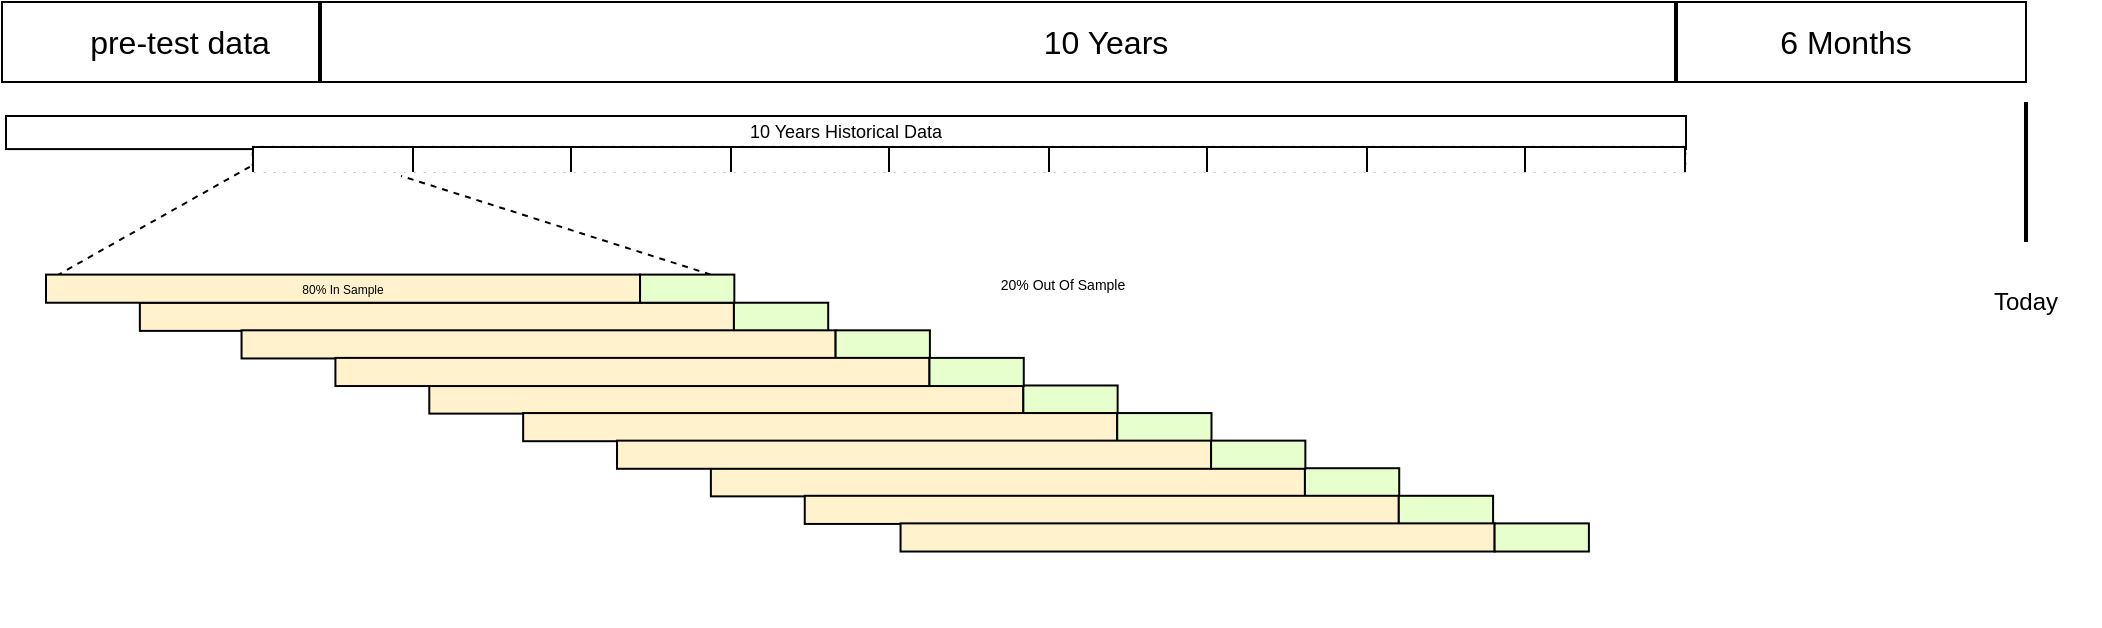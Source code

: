 <mxGraphModel dx="592" dy="561" grid="1" gridSize="10" guides="1" tooltips="1" connect="1" arrows="1" fold="1" page="1" pageScale="1" pageWidth="1100" pageHeight="850" background="#ffffff"><root><mxCell id="0"/><mxCell id="1" parent="0"/><mxCell id="307" value="" style="group" parent="1" vertex="1" connectable="0"><mxGeometry x="862" y="365" width="215" height="27" as="geometry"/></mxCell><mxCell id="305" value="" style="group" parent="307" vertex="1" connectable="0"><mxGeometry width="215" height="27" as="geometry"/></mxCell><mxCell id="303" value="" style="group" parent="305" vertex="1" connectable="0"><mxGeometry width="215" height="27" as="geometry"/></mxCell><mxCell id="311" value="" style="rounded=0;whiteSpace=wrap;html=1;" parent="1" vertex="1"><mxGeometry x="28" y="80" width="1012" height="40" as="geometry"/></mxCell><mxCell id="312" value="Today" style="text;html=1;strokeColor=none;fillColor=none;align=center;verticalAlign=middle;whiteSpace=wrap;rounded=0;" parent="1" vertex="1"><mxGeometry x="1020" y="220" width="40" height="20" as="geometry"/></mxCell><mxCell id="313" value="" style="line;strokeWidth=2;direction=south;html=1;" parent="1" vertex="1"><mxGeometry x="1035" y="130" width="10" height="70" as="geometry"/></mxCell><mxCell id="315" value="10 Years" style="text;html=1;strokeColor=none;fillColor=none;align=center;verticalAlign=middle;whiteSpace=wrap;rounded=0;fontSize=16;" parent="1" vertex="1"><mxGeometry x="490" y="80" width="180" height="40" as="geometry"/></mxCell><mxCell id="316" value="6 Months" style="text;html=1;strokeColor=none;fillColor=none;align=center;verticalAlign=middle;whiteSpace=wrap;rounded=0;fontSize=16;" parent="1" vertex="1"><mxGeometry x="860" y="80" width="180" height="40" as="geometry"/></mxCell><mxCell id="317" value="" style="line;strokeWidth=2;direction=south;html=1;fontSize=16;" parent="1" vertex="1"><mxGeometry x="860" y="80" width="10" height="40" as="geometry"/></mxCell><mxCell id="318" value="pre-test data" style="text;html=1;strokeColor=none;fillColor=none;align=center;verticalAlign=middle;whiteSpace=wrap;rounded=0;fontSize=16;" parent="1" vertex="1"><mxGeometry x="27" y="80" width="180" height="40" as="geometry"/></mxCell><mxCell id="319" value="" style="line;strokeWidth=2;direction=south;html=1;fontSize=16;" parent="1" vertex="1"><mxGeometry x="182" y="80" width="10" height="40" as="geometry"/></mxCell><mxCell id="382" value="20% Out Of Sample" style="text;html=1;strokeColor=none;fillColor=none;align=center;verticalAlign=middle;whiteSpace=wrap;rounded=0;dashed=1;dashPattern=1 4;labelBackgroundColor=#ffffff;fontSize=7;" parent="1" vertex="1"><mxGeometry x="366.796" y="209.907" width="383.284" height="24.302" as="geometry"/></mxCell><mxCell id="385" value="" style="endArrow=none;dashed=1;html=1;fontSize=8;exitX=0.75;exitY=0;entryX=0.104;entryY=1.152;entryPerimeter=0;" parent="1" source="406" target="384" edge="1"><mxGeometry width="50" height="50" relative="1" as="geometry"><mxPoint x="173.114" y="260.347" as="sourcePoint"/><mxPoint x="355.063" y="188.163" as="targetPoint"/></mxGeometry></mxCell><mxCell id="386" value="" style="endArrow=none;dashed=1;html=1;fontSize=8;entryX=0;entryY=0.75;exitX=0;exitY=0.25;" parent="1" source="405" target="384" edge="1"><mxGeometry width="50" height="50" relative="1" as="geometry"><mxPoint x="81.289" y="181.767" as="sourcePoint"/><mxPoint x="488.039" y="142.116" as="targetPoint"/></mxGeometry></mxCell><mxCell id="387" value="" style="group;fillColor=#FFF2CC;" parent="1" vertex="1" connectable="0"><mxGeometry x="194.709" y="257.951" width="344.174" height="14.07" as="geometry"/></mxCell><mxCell id="388" value="" style="group;fillColor=#FFF2CC;opacity=20;" parent="1" vertex="1" connectable="0"><mxGeometry x="50" y="216.302" width="344.174" height="14.07" as="geometry"/></mxCell><mxCell id="389" value="" style="group;fillColor=#FFF2CC;" parent="1" vertex="1" connectable="0"><mxGeometry x="335.508" y="299.32" width="344.174" height="14.07" as="geometry"/></mxCell><mxCell id="390" value="" style="rounded=0;whiteSpace=wrap;html=1;fontSize=6;verticalAlign=bottom;fillColor=#FFF2CC;" parent="1" vertex="1"><mxGeometry x="382.44" y="313.11" width="297.027" height="14.07" as="geometry"/></mxCell><mxCell id="391" value="" style="rounded=0;whiteSpace=wrap;html=1;fontSize=10;fillColor=#E6FFCC;" parent="1" vertex="1"><mxGeometry x="679.467" y="313.11" width="47.147" height="14.07" as="geometry"/></mxCell><mxCell id="392" value="" style="rounded=0;whiteSpace=wrap;html=1;fontSize=6;verticalAlign=bottom;fillColor=#FFF2CC;" parent="1" vertex="1"><mxGeometry x="96.933" y="230.372" width="297.027" height="14.07" as="geometry"/></mxCell><mxCell id="393" value="" style="rounded=0;whiteSpace=wrap;html=1;fontSize=10;fillColor=#E6FFCC;" parent="1" vertex="1"><mxGeometry x="393.959" y="230.372" width="47.147" height="14.07" as="geometry"/></mxCell><mxCell id="394" value="" style="rounded=0;whiteSpace=wrap;html=1;fontSize=6;verticalAlign=bottom;fillColor=#FFF2CC;" parent="1" vertex="1"><mxGeometry x="147.777" y="244.162" width="297.027" height="14.07" as="geometry"/></mxCell><mxCell id="395" value="" style="rounded=0;whiteSpace=wrap;html=1;fontSize=10;fillColor=#E6FFCC;" parent="1" vertex="1"><mxGeometry x="444.803" y="244.162" width="47.147" height="14.07" as="geometry"/></mxCell><mxCell id="396" value="" style="group;fillColor=#FFF2CC;" parent="1" vertex="1" connectable="0"><mxGeometry x="241.642" y="271.741" width="344.174" height="14.07" as="geometry"/></mxCell><mxCell id="397" value="" style="group;fillColor=#FFF2CC;" parent="1" vertex="1" connectable="0"><mxGeometry x="288.575" y="285.53" width="344.174" height="14.07" as="geometry"/></mxCell><mxCell id="398" value="" style="rounded=0;whiteSpace=wrap;html=1;fontSize=6;verticalAlign=bottom;fillColor=#FFF2CC;" parent="1" vertex="1"><mxGeometry x="429.373" y="326.899" width="297.027" height="14.07" as="geometry"/></mxCell><mxCell id="399" value="" style="rounded=0;whiteSpace=wrap;html=1;fontSize=10;fillColor=#E6FFCC;" parent="1" vertex="1"><mxGeometry x="726.4" y="326.899" width="47.147" height="14.07" as="geometry"/></mxCell><mxCell id="400" value="" style="rounded=0;whiteSpace=wrap;html=1;fontSize=6;verticalAlign=bottom;fillColor=#FFF2CC;" parent="1" vertex="1"><mxGeometry x="241.642" y="271.741" width="297.027" height="14.07" as="geometry"/></mxCell><mxCell id="401" value="" style="rounded=0;whiteSpace=wrap;html=1;fontSize=10;fillColor=#E6FFCC;" parent="1" vertex="1"><mxGeometry x="538.669" y="271.741" width="47.147" height="14.07" as="geometry"/></mxCell><mxCell id="402" value="" style="rounded=0;whiteSpace=wrap;html=1;fontSize=6;verticalAlign=bottom;fillColor=#FFF2CC;" parent="1" vertex="1"><mxGeometry x="288.575" y="285.53" width="297.027" height="14.07" as="geometry"/></mxCell><mxCell id="403" value="" style="rounded=0;whiteSpace=wrap;html=1;fontSize=10;fillColor=#E6FFCC;" parent="1" vertex="1"><mxGeometry x="585.602" y="285.53" width="47.147" height="14.07" as="geometry"/></mxCell><mxCell id="404" value="" style="group;fillColor=#FFFFCC;" parent="1" vertex="1" connectable="0"><mxGeometry x="50" y="216.302" width="344.174" height="14.07" as="geometry"/></mxCell><mxCell id="405" value="&lt;font style=&quot;font-size: 6px&quot;&gt;80% In Sample&lt;/font&gt;" style="rounded=0;whiteSpace=wrap;html=1;fontSize=6;verticalAlign=bottom;fillColor=#FFF2CC;" parent="1" vertex="1"><mxGeometry x="50" y="216.302" width="297.027" height="14.07" as="geometry"/></mxCell><mxCell id="406" value="" style="rounded=0;whiteSpace=wrap;html=1;fontSize=10;fillColor=#E6FFCC;" parent="1" vertex="1"><mxGeometry x="347.027" y="216.302" width="47.147" height="14.07" as="geometry"/></mxCell><mxCell id="407" value="" style="rounded=0;whiteSpace=wrap;html=1;fontSize=6;verticalAlign=bottom;fillColor=#FFF2CC;" parent="1" vertex="1"><mxGeometry x="194.709" y="257.951" width="297.027" height="14.07" as="geometry"/></mxCell><mxCell id="408" value="" style="rounded=0;whiteSpace=wrap;html=1;fontSize=10;fillColor=#E6FFCC;" parent="1" vertex="1"><mxGeometry x="491.736" y="257.951" width="47.147" height="14.07" as="geometry"/></mxCell><mxCell id="409" value="" style="rounded=0;whiteSpace=wrap;html=1;fontSize=6;verticalAlign=bottom;fillColor=#FFF2CC;" parent="1" vertex="1"><mxGeometry x="335.508" y="299.32" width="297.027" height="14.07" as="geometry"/></mxCell><mxCell id="410" value="" style="rounded=0;whiteSpace=wrap;html=1;fontSize=10;fillColor=#E6FFCC;" parent="1" vertex="1"><mxGeometry x="632.534" y="299.32" width="47.147" height="14.07" as="geometry"/></mxCell><mxCell id="411" value="" style="rounded=0;whiteSpace=wrap;html=1;fontSize=6;verticalAlign=bottom;fillColor=#FFF2CC;" parent="1" vertex="1"><mxGeometry x="477.276" y="340.689" width="297.027" height="14.07" as="geometry"/></mxCell><mxCell id="412" value="" style="rounded=0;whiteSpace=wrap;html=1;fontSize=10;fillColor=#E6FFCC;" parent="1" vertex="1"><mxGeometry x="774.303" y="340.689" width="47.147" height="14.07" as="geometry"/></mxCell><mxCell id="441" value="" style="group" parent="1" vertex="1" connectable="0"><mxGeometry x="30" y="137" width="840" height="28" as="geometry"/></mxCell><mxCell id="381" value="10 Years Historical Data" style="rounded=0;whiteSpace=wrap;html=1;fontSize=9;verticalAlign=middle;" parent="441" vertex="1"><mxGeometry width="840.0" height="16.545" as="geometry"/></mxCell><mxCell id="383" value="" style="endArrow=none;dashed=1;html=1;fontSize=8;entryX=0.815;entryY=1.088;entryPerimeter=0;exitX=0;exitY=0.25;" parent="441" source="384" target="381" edge="1"><mxGeometry width="50" height="50" relative="1" as="geometry"><mxPoint x="-95.313" y="135.462" as="sourcePoint"/><mxPoint x="99.544" y="95.621" as="targetPoint"/></mxGeometry></mxCell><mxCell id="384" value="&lt;table border=&quot;1&quot; width=&quot;100%&quot; style=&quot;width: 100% ; height: 100% ; border-collapse: collapse ; border: 1px solid rgb(0 , 0 , 0)&quot;&gt;&lt;tbody&gt;&lt;tr&gt;&lt;td align=&quot;center&quot;&gt;&lt;br&gt;&lt;/td&gt;&lt;td&gt;&lt;br&gt;&lt;/td&gt;&lt;td&gt;&lt;br&gt;&lt;/td&gt;&lt;td&gt;&lt;br&gt;&lt;/td&gt;&lt;td&gt;&lt;br&gt;&lt;/td&gt;&lt;td&gt;&lt;br&gt;&lt;/td&gt;&lt;td&gt;&lt;br&gt;&lt;/td&gt;&lt;td align=&quot;center&quot;&gt;&lt;br&gt;&lt;/td&gt;&lt;td align=&quot;center&quot;&gt;&lt;br&gt;&lt;/td&gt;&lt;/tr&gt;&lt;/tbody&gt;&lt;/table&gt;" style="text;html=1;strokeColor=#c0c0c0;fillColor=none;overflow=fill;dashed=1;dashPattern=1 4;labelBackgroundColor=#ffffff;fontSize=8;" parent="441" vertex="1"><mxGeometry x="122.927" y="15.273" width="717.073" height="12.727" as="geometry"/></mxCell></root></mxGraphModel>